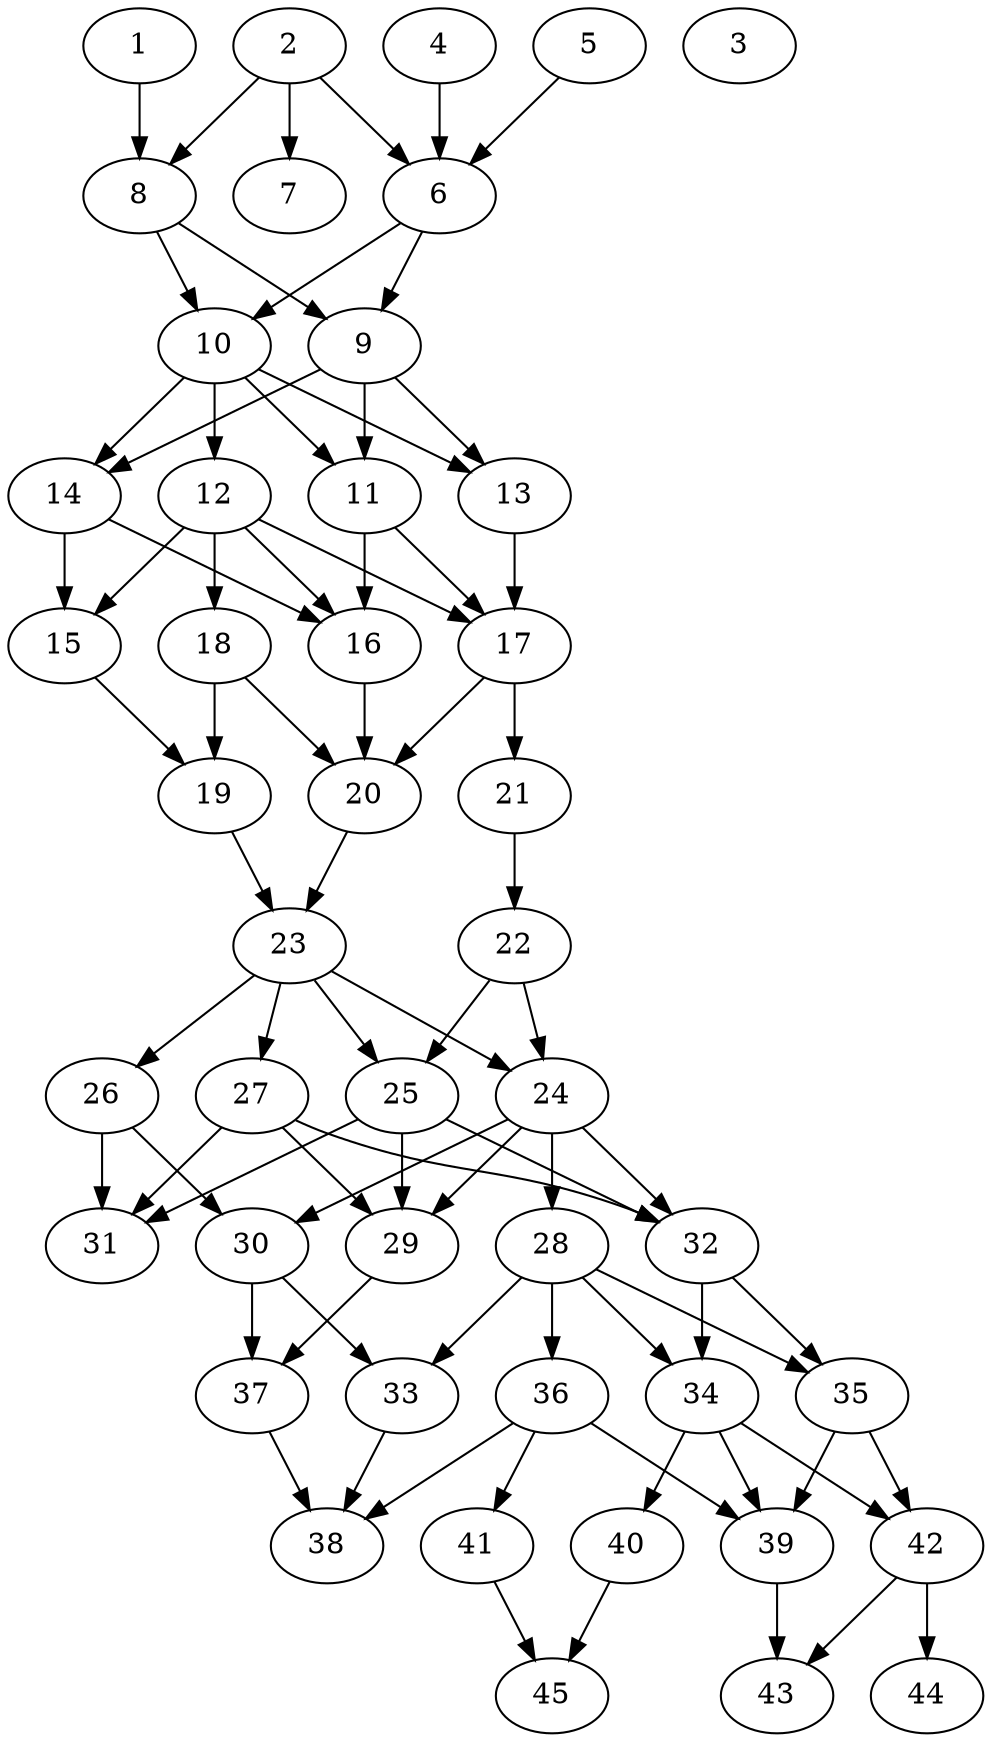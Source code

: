 // DAG automatically generated by daggen at Tue Aug  6 16:31:44 2019
// ./daggen --dot -n 45 --ccr 0.4 --fat 0.4 --regular 0.5 --density 0.7 --mindata 5242880 --maxdata 52428800 
digraph G {
  1 [size="65323520", alpha="0.12", expect_size="26129408"] 
  1 -> 8 [size ="26129408"]
  2 [size="25571840", alpha="0.12", expect_size="10228736"] 
  2 -> 6 [size ="10228736"]
  2 -> 7 [size ="10228736"]
  2 -> 8 [size ="10228736"]
  3 [size="46704640", alpha="0.02", expect_size="18681856"] 
  4 [size="129528320", alpha="0.07", expect_size="51811328"] 
  4 -> 6 [size ="51811328"]
  5 [size="30845440", alpha="0.18", expect_size="12338176"] 
  5 -> 6 [size ="12338176"]
  6 [size="75883520", alpha="0.13", expect_size="30353408"] 
  6 -> 9 [size ="30353408"]
  6 -> 10 [size ="30353408"]
  7 [size="108792320", alpha="0.01", expect_size="43516928"] 
  8 [size="129559040", alpha="0.15", expect_size="51823616"] 
  8 -> 9 [size ="51823616"]
  8 -> 10 [size ="51823616"]
  9 [size="69611520", alpha="0.09", expect_size="27844608"] 
  9 -> 11 [size ="27844608"]
  9 -> 13 [size ="27844608"]
  9 -> 14 [size ="27844608"]
  10 [size="47267840", alpha="0.08", expect_size="18907136"] 
  10 -> 11 [size ="18907136"]
  10 -> 12 [size ="18907136"]
  10 -> 13 [size ="18907136"]
  10 -> 14 [size ="18907136"]
  11 [size="27087360", alpha="0.19", expect_size="10834944"] 
  11 -> 16 [size ="10834944"]
  11 -> 17 [size ="10834944"]
  12 [size="98183680", alpha="0.01", expect_size="39273472"] 
  12 -> 15 [size ="39273472"]
  12 -> 16 [size ="39273472"]
  12 -> 17 [size ="39273472"]
  12 -> 18 [size ="39273472"]
  13 [size="49671680", alpha="0.02", expect_size="19868672"] 
  13 -> 17 [size ="19868672"]
  14 [size="64378880", alpha="0.18", expect_size="25751552"] 
  14 -> 15 [size ="25751552"]
  14 -> 16 [size ="25751552"]
  15 [size="108613120", alpha="0.01", expect_size="43445248"] 
  15 -> 19 [size ="43445248"]
  16 [size="98316800", alpha="0.04", expect_size="39326720"] 
  16 -> 20 [size ="39326720"]
  17 [size="58444800", alpha="0.05", expect_size="23377920"] 
  17 -> 20 [size ="23377920"]
  17 -> 21 [size ="23377920"]
  18 [size="62108160", alpha="0.18", expect_size="24843264"] 
  18 -> 19 [size ="24843264"]
  18 -> 20 [size ="24843264"]
  19 [size="32279040", alpha="0.13", expect_size="12911616"] 
  19 -> 23 [size ="12911616"]
  20 [size="85027840", alpha="0.04", expect_size="34011136"] 
  20 -> 23 [size ="34011136"]
  21 [size="16207360", alpha="0.04", expect_size="6482944"] 
  21 -> 22 [size ="6482944"]
  22 [size="129594880", alpha="0.06", expect_size="51837952"] 
  22 -> 24 [size ="51837952"]
  22 -> 25 [size ="51837952"]
  23 [size="16040960", alpha="0.14", expect_size="6416384"] 
  23 -> 24 [size ="6416384"]
  23 -> 25 [size ="6416384"]
  23 -> 26 [size ="6416384"]
  23 -> 27 [size ="6416384"]
  24 [size="25559040", alpha="0.02", expect_size="10223616"] 
  24 -> 28 [size ="10223616"]
  24 -> 29 [size ="10223616"]
  24 -> 30 [size ="10223616"]
  24 -> 32 [size ="10223616"]
  25 [size="13934080", alpha="0.12", expect_size="5573632"] 
  25 -> 29 [size ="5573632"]
  25 -> 31 [size ="5573632"]
  25 -> 32 [size ="5573632"]
  26 [size="20856320", alpha="0.14", expect_size="8342528"] 
  26 -> 30 [size ="8342528"]
  26 -> 31 [size ="8342528"]
  27 [size="45854720", alpha="0.11", expect_size="18341888"] 
  27 -> 29 [size ="18341888"]
  27 -> 31 [size ="18341888"]
  27 -> 32 [size ="18341888"]
  28 [size="72599040", alpha="0.08", expect_size="29039616"] 
  28 -> 33 [size ="29039616"]
  28 -> 34 [size ="29039616"]
  28 -> 35 [size ="29039616"]
  28 -> 36 [size ="29039616"]
  29 [size="58155520", alpha="0.15", expect_size="23262208"] 
  29 -> 37 [size ="23262208"]
  30 [size="17582080", alpha="0.08", expect_size="7032832"] 
  30 -> 33 [size ="7032832"]
  30 -> 37 [size ="7032832"]
  31 [size="42926080", alpha="0.03", expect_size="17170432"] 
  32 [size="68444160", alpha="0.12", expect_size="27377664"] 
  32 -> 34 [size ="27377664"]
  32 -> 35 [size ="27377664"]
  33 [size="106603520", alpha="0.08", expect_size="42641408"] 
  33 -> 38 [size ="42641408"]
  34 [size="73039360", alpha="0.12", expect_size="29215744"] 
  34 -> 39 [size ="29215744"]
  34 -> 40 [size ="29215744"]
  34 -> 42 [size ="29215744"]
  35 [size="84170240", alpha="0.12", expect_size="33668096"] 
  35 -> 39 [size ="33668096"]
  35 -> 42 [size ="33668096"]
  36 [size="39777280", alpha="0.07", expect_size="15910912"] 
  36 -> 38 [size ="15910912"]
  36 -> 39 [size ="15910912"]
  36 -> 41 [size ="15910912"]
  37 [size="120599040", alpha="0.10", expect_size="48239616"] 
  37 -> 38 [size ="48239616"]
  38 [size="68428800", alpha="0.01", expect_size="27371520"] 
  39 [size="117683200", alpha="0.15", expect_size="47073280"] 
  39 -> 43 [size ="47073280"]
  40 [size="88942080", alpha="0.01", expect_size="35576832"] 
  40 -> 45 [size ="35576832"]
  41 [size="16368640", alpha="0.08", expect_size="6547456"] 
  41 -> 45 [size ="6547456"]
  42 [size="31905280", alpha="0.15", expect_size="12762112"] 
  42 -> 43 [size ="12762112"]
  42 -> 44 [size ="12762112"]
  43 [size="102671360", alpha="0.02", expect_size="41068544"] 
  44 [size="29296640", alpha="0.11", expect_size="11718656"] 
  45 [size="98990080", alpha="0.00", expect_size="39596032"] 
}
